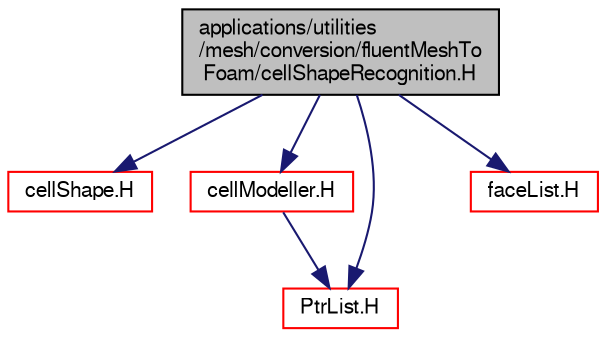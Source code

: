 digraph "applications/utilities/mesh/conversion/fluentMeshToFoam/cellShapeRecognition.H"
{
  bgcolor="transparent";
  edge [fontname="FreeSans",fontsize="10",labelfontname="FreeSans",labelfontsize="10"];
  node [fontname="FreeSans",fontsize="10",shape=record];
  Node0 [label="applications/utilities\l/mesh/conversion/fluentMeshTo\lFoam/cellShapeRecognition.H",height=0.2,width=0.4,color="black", fillcolor="grey75", style="filled", fontcolor="black"];
  Node0 -> Node1 [color="midnightblue",fontsize="10",style="solid",fontname="FreeSans"];
  Node1 [label="cellShape.H",height=0.2,width=0.4,color="red",URL="$a11276.html"];
  Node0 -> Node152 [color="midnightblue",fontsize="10",style="solid",fontname="FreeSans"];
  Node152 [label="cellModeller.H",height=0.2,width=0.4,color="red",URL="$a11267.html"];
  Node152 -> Node153 [color="midnightblue",fontsize="10",style="solid",fontname="FreeSans"];
  Node153 [label="PtrList.H",height=0.2,width=0.4,color="red",URL="$a08717.html"];
  Node0 -> Node138 [color="midnightblue",fontsize="10",style="solid",fontname="FreeSans"];
  Node138 [label="faceList.H",height=0.2,width=0.4,color="red",URL="$a11342.html"];
  Node0 -> Node153 [color="midnightblue",fontsize="10",style="solid",fontname="FreeSans"];
}

